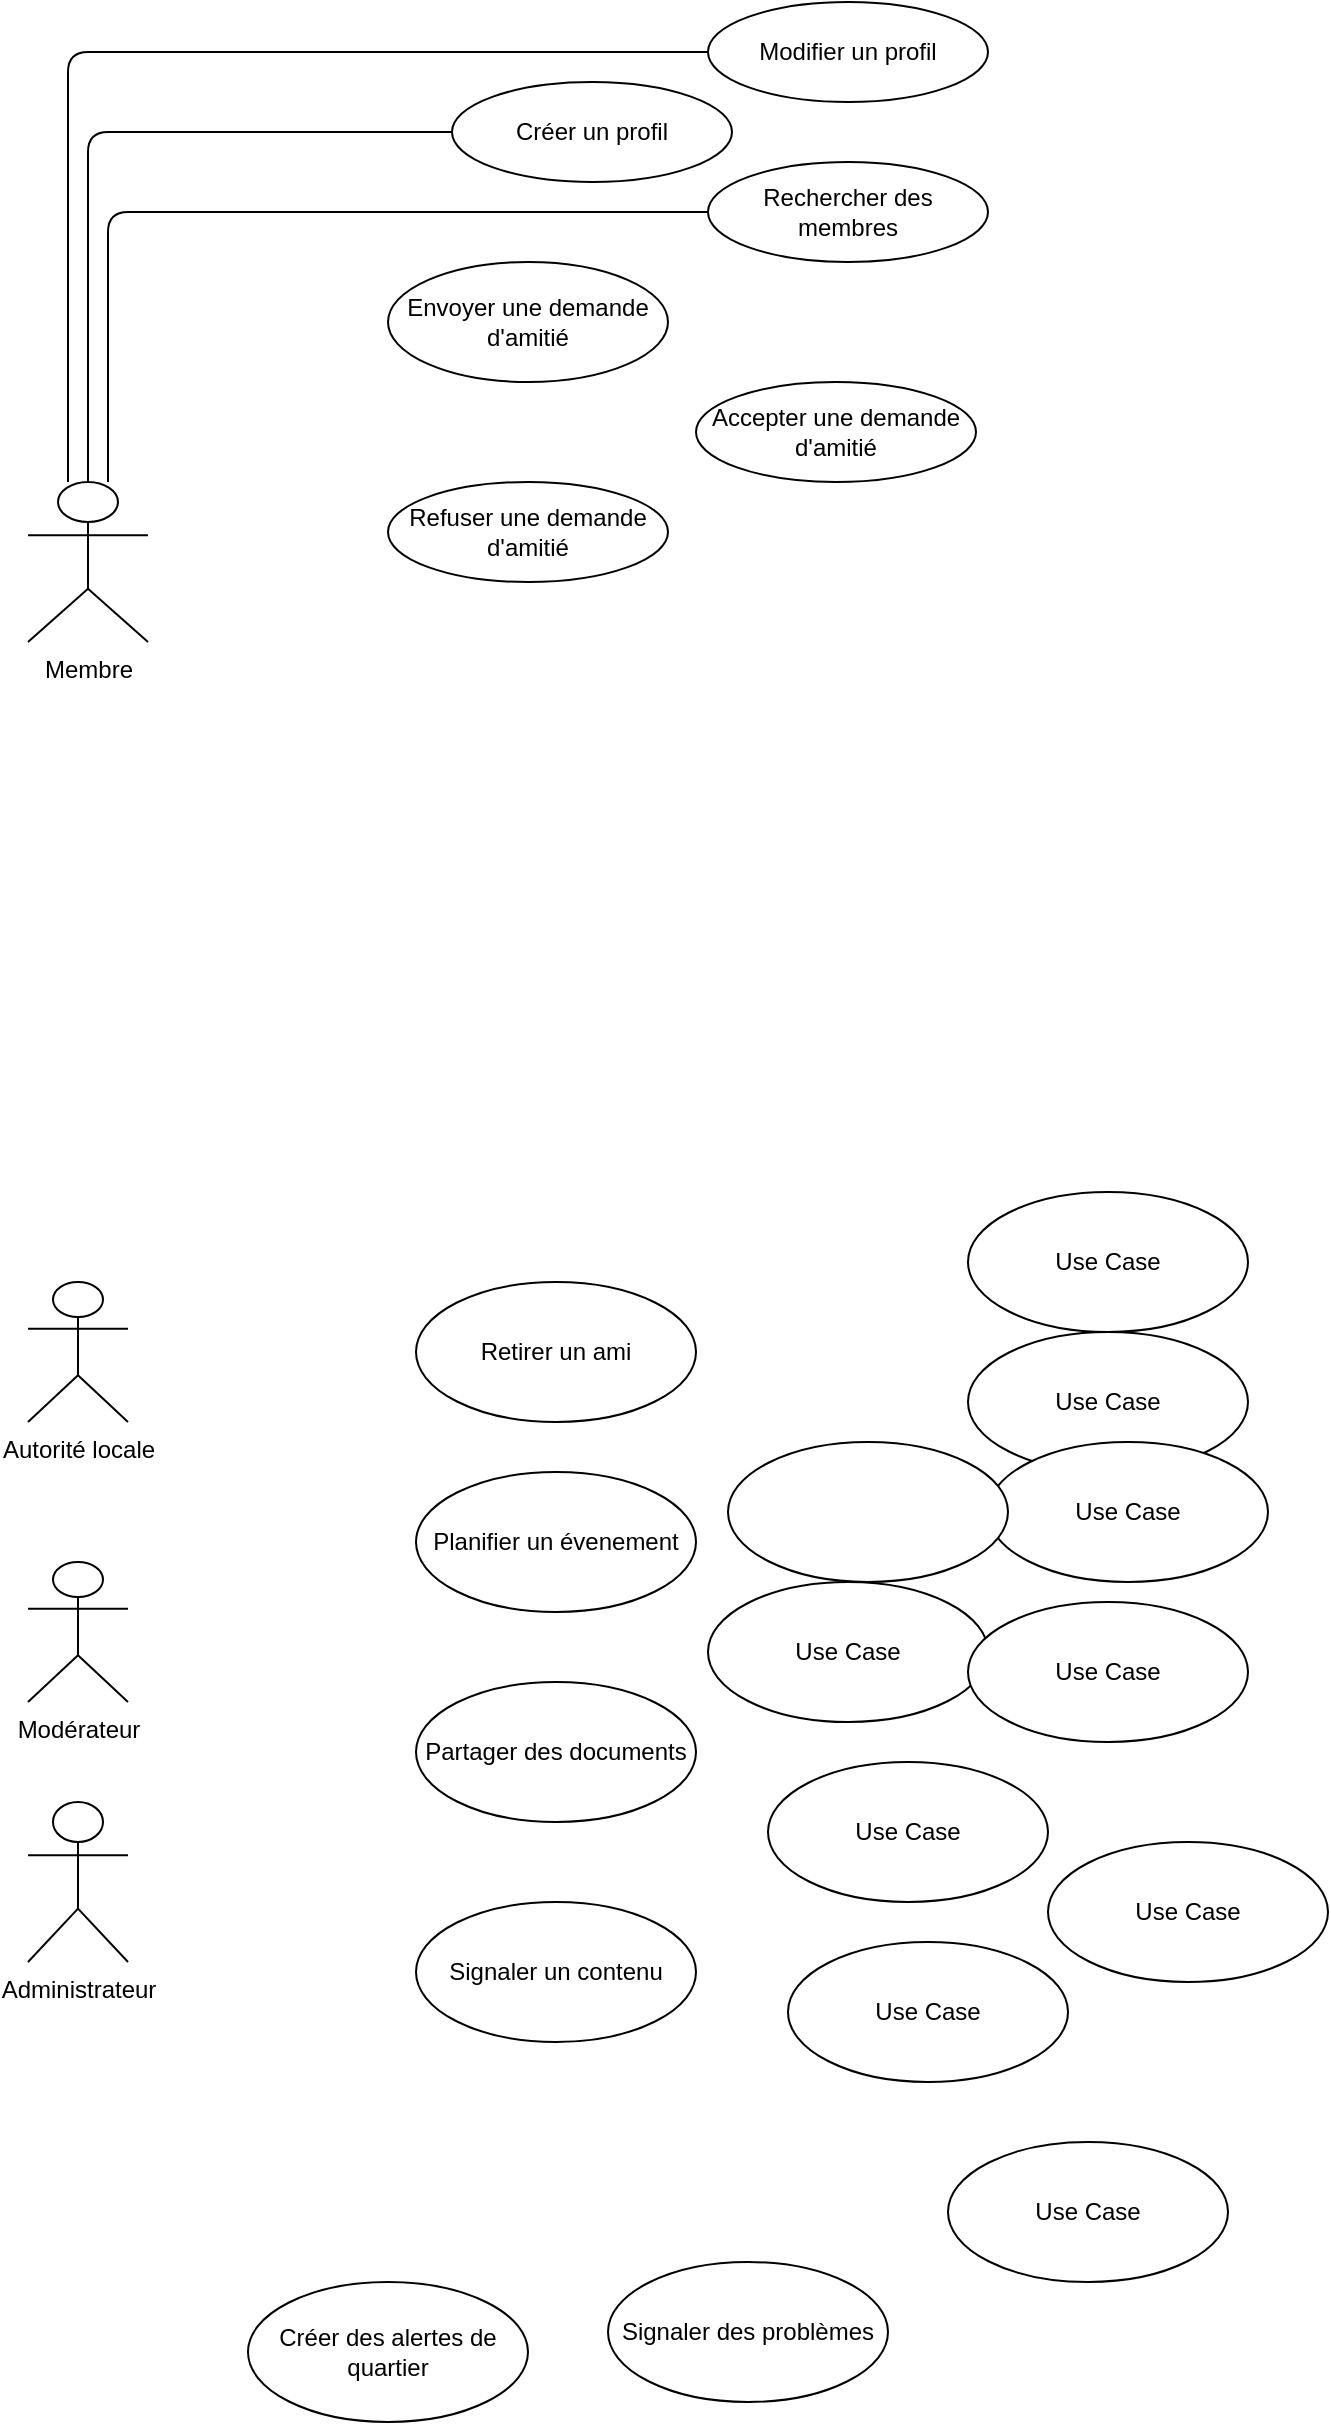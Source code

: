 <mxfile version="20.8.11" type="github">
  <diagram name="Page-1" id="cVRP9dDC0YZTdnCnwYyS">
    <mxGraphModel dx="747" dy="1297" grid="1" gridSize="10" guides="1" tooltips="1" connect="1" arrows="1" fold="1" page="1" pageScale="1" pageWidth="583" pageHeight="827" math="0" shadow="0">
      <root>
        <mxCell id="0" />
        <mxCell id="1" parent="0" />
        <mxCell id="FE7aA5v-2RjCPHsqH8Ux-58" style="edgeStyle=orthogonalEdgeStyle;orthogonalLoop=1;jettySize=auto;html=1;entryX=0;entryY=0.5;entryDx=0;entryDy=0;endArrow=none;endFill=0;rounded=1;" edge="1" parent="1" source="FE7aA5v-2RjCPHsqH8Ux-1" target="FE7aA5v-2RjCPHsqH8Ux-53">
          <mxGeometry relative="1" as="geometry">
            <Array as="points">
              <mxPoint x="110" y="-15" />
            </Array>
          </mxGeometry>
        </mxCell>
        <mxCell id="FE7aA5v-2RjCPHsqH8Ux-63" style="edgeStyle=orthogonalEdgeStyle;rounded=1;orthogonalLoop=1;jettySize=auto;html=1;entryX=0;entryY=0.5;entryDx=0;entryDy=0;endArrow=none;endFill=0;" edge="1" parent="1" source="FE7aA5v-2RjCPHsqH8Ux-1" target="FE7aA5v-2RjCPHsqH8Ux-43">
          <mxGeometry relative="1" as="geometry">
            <Array as="points">
              <mxPoint x="100" y="-55" />
            </Array>
          </mxGeometry>
        </mxCell>
        <mxCell id="FE7aA5v-2RjCPHsqH8Ux-64" style="edgeStyle=orthogonalEdgeStyle;rounded=1;orthogonalLoop=1;jettySize=auto;html=1;entryX=0;entryY=0.5;entryDx=0;entryDy=0;endArrow=none;endFill=0;" edge="1" parent="1" source="FE7aA5v-2RjCPHsqH8Ux-1" target="FE7aA5v-2RjCPHsqH8Ux-52">
          <mxGeometry relative="1" as="geometry">
            <Array as="points">
              <mxPoint x="120" y="25" />
            </Array>
          </mxGeometry>
        </mxCell>
        <mxCell id="FE7aA5v-2RjCPHsqH8Ux-1" value="Membre" style="shape=umlActor;verticalLabelPosition=bottom;verticalAlign=top;html=1;outlineConnect=0;" vertex="1" parent="1">
          <mxGeometry x="80" y="160" width="60" height="80" as="geometry" />
        </mxCell>
        <mxCell id="FE7aA5v-2RjCPHsqH8Ux-4" value="Modérateur" style="shape=umlActor;verticalLabelPosition=bottom;verticalAlign=top;html=1;outlineConnect=0;" vertex="1" parent="1">
          <mxGeometry x="80" y="700" width="50" height="70" as="geometry" />
        </mxCell>
        <mxCell id="FE7aA5v-2RjCPHsqH8Ux-5" value="Autorité locale" style="shape=umlActor;verticalLabelPosition=bottom;verticalAlign=top;html=1;outlineConnect=0;" vertex="1" parent="1">
          <mxGeometry x="80" y="560" width="50" height="70" as="geometry" />
        </mxCell>
        <mxCell id="FE7aA5v-2RjCPHsqH8Ux-10" value="Administrateur" style="shape=umlActor;verticalLabelPosition=bottom;verticalAlign=top;html=1;outlineConnect=0;" vertex="1" parent="1">
          <mxGeometry x="80" y="820" width="50" height="80" as="geometry" />
        </mxCell>
        <mxCell id="FE7aA5v-2RjCPHsqH8Ux-32" value="Use Case" style="ellipse;whiteSpace=wrap;html=1;" vertex="1" parent="1">
          <mxGeometry x="420" y="710" width="140" height="70" as="geometry" />
        </mxCell>
        <mxCell id="FE7aA5v-2RjCPHsqH8Ux-33" value="Retirer un ami" style="ellipse;whiteSpace=wrap;html=1;" vertex="1" parent="1">
          <mxGeometry x="274" y="560" width="140" height="70" as="geometry" />
        </mxCell>
        <mxCell id="FE7aA5v-2RjCPHsqH8Ux-34" value="Refuser une demande d&#39;amitié" style="ellipse;whiteSpace=wrap;html=1;" vertex="1" parent="1">
          <mxGeometry x="260" y="160" width="140" height="50" as="geometry" />
        </mxCell>
        <mxCell id="FE7aA5v-2RjCPHsqH8Ux-35" value="Use Case" style="ellipse;whiteSpace=wrap;html=1;" vertex="1" parent="1">
          <mxGeometry x="550" y="585" width="140" height="70" as="geometry" />
        </mxCell>
        <mxCell id="FE7aA5v-2RjCPHsqH8Ux-36" value="Use Case" style="ellipse;whiteSpace=wrap;html=1;" vertex="1" parent="1">
          <mxGeometry x="550" y="515" width="140" height="70" as="geometry" />
        </mxCell>
        <mxCell id="FE7aA5v-2RjCPHsqH8Ux-37" value="Use Case" style="ellipse;whiteSpace=wrap;html=1;" vertex="1" parent="1">
          <mxGeometry x="560" y="640" width="140" height="70" as="geometry" />
        </mxCell>
        <mxCell id="FE7aA5v-2RjCPHsqH8Ux-38" value="Accepter une demande d&#39;amitié" style="ellipse;whiteSpace=wrap;html=1;" vertex="1" parent="1">
          <mxGeometry x="414" y="110" width="140" height="50" as="geometry" />
        </mxCell>
        <mxCell id="FE7aA5v-2RjCPHsqH8Ux-39" value="Créer des alertes de quartier" style="ellipse;whiteSpace=wrap;html=1;" vertex="1" parent="1">
          <mxGeometry x="190" y="1060" width="140" height="70" as="geometry" />
        </mxCell>
        <mxCell id="FE7aA5v-2RjCPHsqH8Ux-40" value="Use Case" style="ellipse;whiteSpace=wrap;html=1;" vertex="1" parent="1">
          <mxGeometry x="590" y="840" width="140" height="70" as="geometry" />
        </mxCell>
        <mxCell id="FE7aA5v-2RjCPHsqH8Ux-41" value="Use Case" style="ellipse;whiteSpace=wrap;html=1;" vertex="1" parent="1">
          <mxGeometry x="540" y="990" width="140" height="70" as="geometry" />
        </mxCell>
        <mxCell id="FE7aA5v-2RjCPHsqH8Ux-42" value="Signaler des problèmes" style="ellipse;whiteSpace=wrap;html=1;" vertex="1" parent="1">
          <mxGeometry x="370" y="1050" width="140" height="70" as="geometry" />
        </mxCell>
        <mxCell id="FE7aA5v-2RjCPHsqH8Ux-43" value="Modifier un profil" style="ellipse;whiteSpace=wrap;html=1;" vertex="1" parent="1">
          <mxGeometry x="420" y="-80" width="140" height="50" as="geometry" />
        </mxCell>
        <mxCell id="FE7aA5v-2RjCPHsqH8Ux-44" value="Use Case" style="ellipse;whiteSpace=wrap;html=1;" vertex="1" parent="1">
          <mxGeometry x="460" y="890" width="140" height="70" as="geometry" />
        </mxCell>
        <mxCell id="FE7aA5v-2RjCPHsqH8Ux-45" value="Signaler un contenu" style="ellipse;whiteSpace=wrap;html=1;" vertex="1" parent="1">
          <mxGeometry x="274" y="870" width="140" height="70" as="geometry" />
        </mxCell>
        <mxCell id="FE7aA5v-2RjCPHsqH8Ux-46" value="Use Case" style="ellipse;whiteSpace=wrap;html=1;" vertex="1" parent="1">
          <mxGeometry x="550" y="720" width="140" height="70" as="geometry" />
        </mxCell>
        <mxCell id="FE7aA5v-2RjCPHsqH8Ux-47" value="Envoyer une demande d&#39;amitié" style="ellipse;whiteSpace=wrap;html=1;" vertex="1" parent="1">
          <mxGeometry x="260" y="50" width="140" height="60" as="geometry" />
        </mxCell>
        <mxCell id="FE7aA5v-2RjCPHsqH8Ux-48" value="Use Case" style="ellipse;whiteSpace=wrap;html=1;" vertex="1" parent="1">
          <mxGeometry x="450" y="800" width="140" height="70" as="geometry" />
        </mxCell>
        <mxCell id="FE7aA5v-2RjCPHsqH8Ux-49" value="" style="ellipse;whiteSpace=wrap;html=1;" vertex="1" parent="1">
          <mxGeometry x="430" y="640" width="140" height="70" as="geometry" />
        </mxCell>
        <mxCell id="FE7aA5v-2RjCPHsqH8Ux-50" value="Partager des documents" style="ellipse;whiteSpace=wrap;html=1;" vertex="1" parent="1">
          <mxGeometry x="274" y="760" width="140" height="70" as="geometry" />
        </mxCell>
        <mxCell id="FE7aA5v-2RjCPHsqH8Ux-51" value="Planifier un évenement" style="ellipse;whiteSpace=wrap;html=1;" vertex="1" parent="1">
          <mxGeometry x="274" y="655" width="140" height="70" as="geometry" />
        </mxCell>
        <mxCell id="FE7aA5v-2RjCPHsqH8Ux-52" value="Rechercher des membres" style="ellipse;whiteSpace=wrap;html=1;" vertex="1" parent="1">
          <mxGeometry x="420" width="140" height="50" as="geometry" />
        </mxCell>
        <mxCell id="FE7aA5v-2RjCPHsqH8Ux-53" value="Créer un profil" style="ellipse;whiteSpace=wrap;html=1;" vertex="1" parent="1">
          <mxGeometry x="292" y="-40" width="140" height="50" as="geometry" />
        </mxCell>
      </root>
    </mxGraphModel>
  </diagram>
</mxfile>
